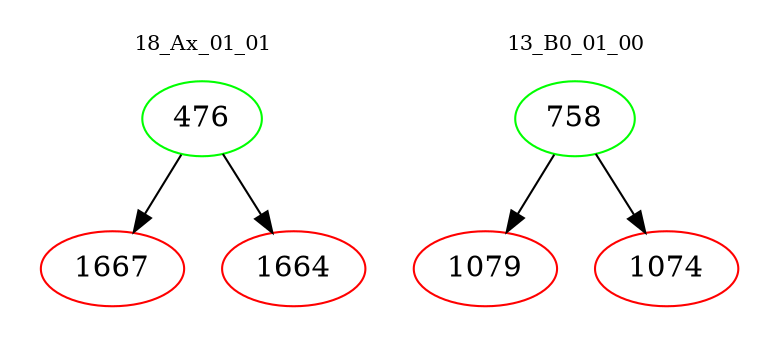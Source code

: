 digraph{
subgraph cluster_0 {
color = white
label = "18_Ax_01_01";
fontsize=10;
T0_476 [label="476", color="green"]
T0_476 -> T0_1667 [color="black"]
T0_1667 [label="1667", color="red"]
T0_476 -> T0_1664 [color="black"]
T0_1664 [label="1664", color="red"]
}
subgraph cluster_1 {
color = white
label = "13_B0_01_00";
fontsize=10;
T1_758 [label="758", color="green"]
T1_758 -> T1_1079 [color="black"]
T1_1079 [label="1079", color="red"]
T1_758 -> T1_1074 [color="black"]
T1_1074 [label="1074", color="red"]
}
}

